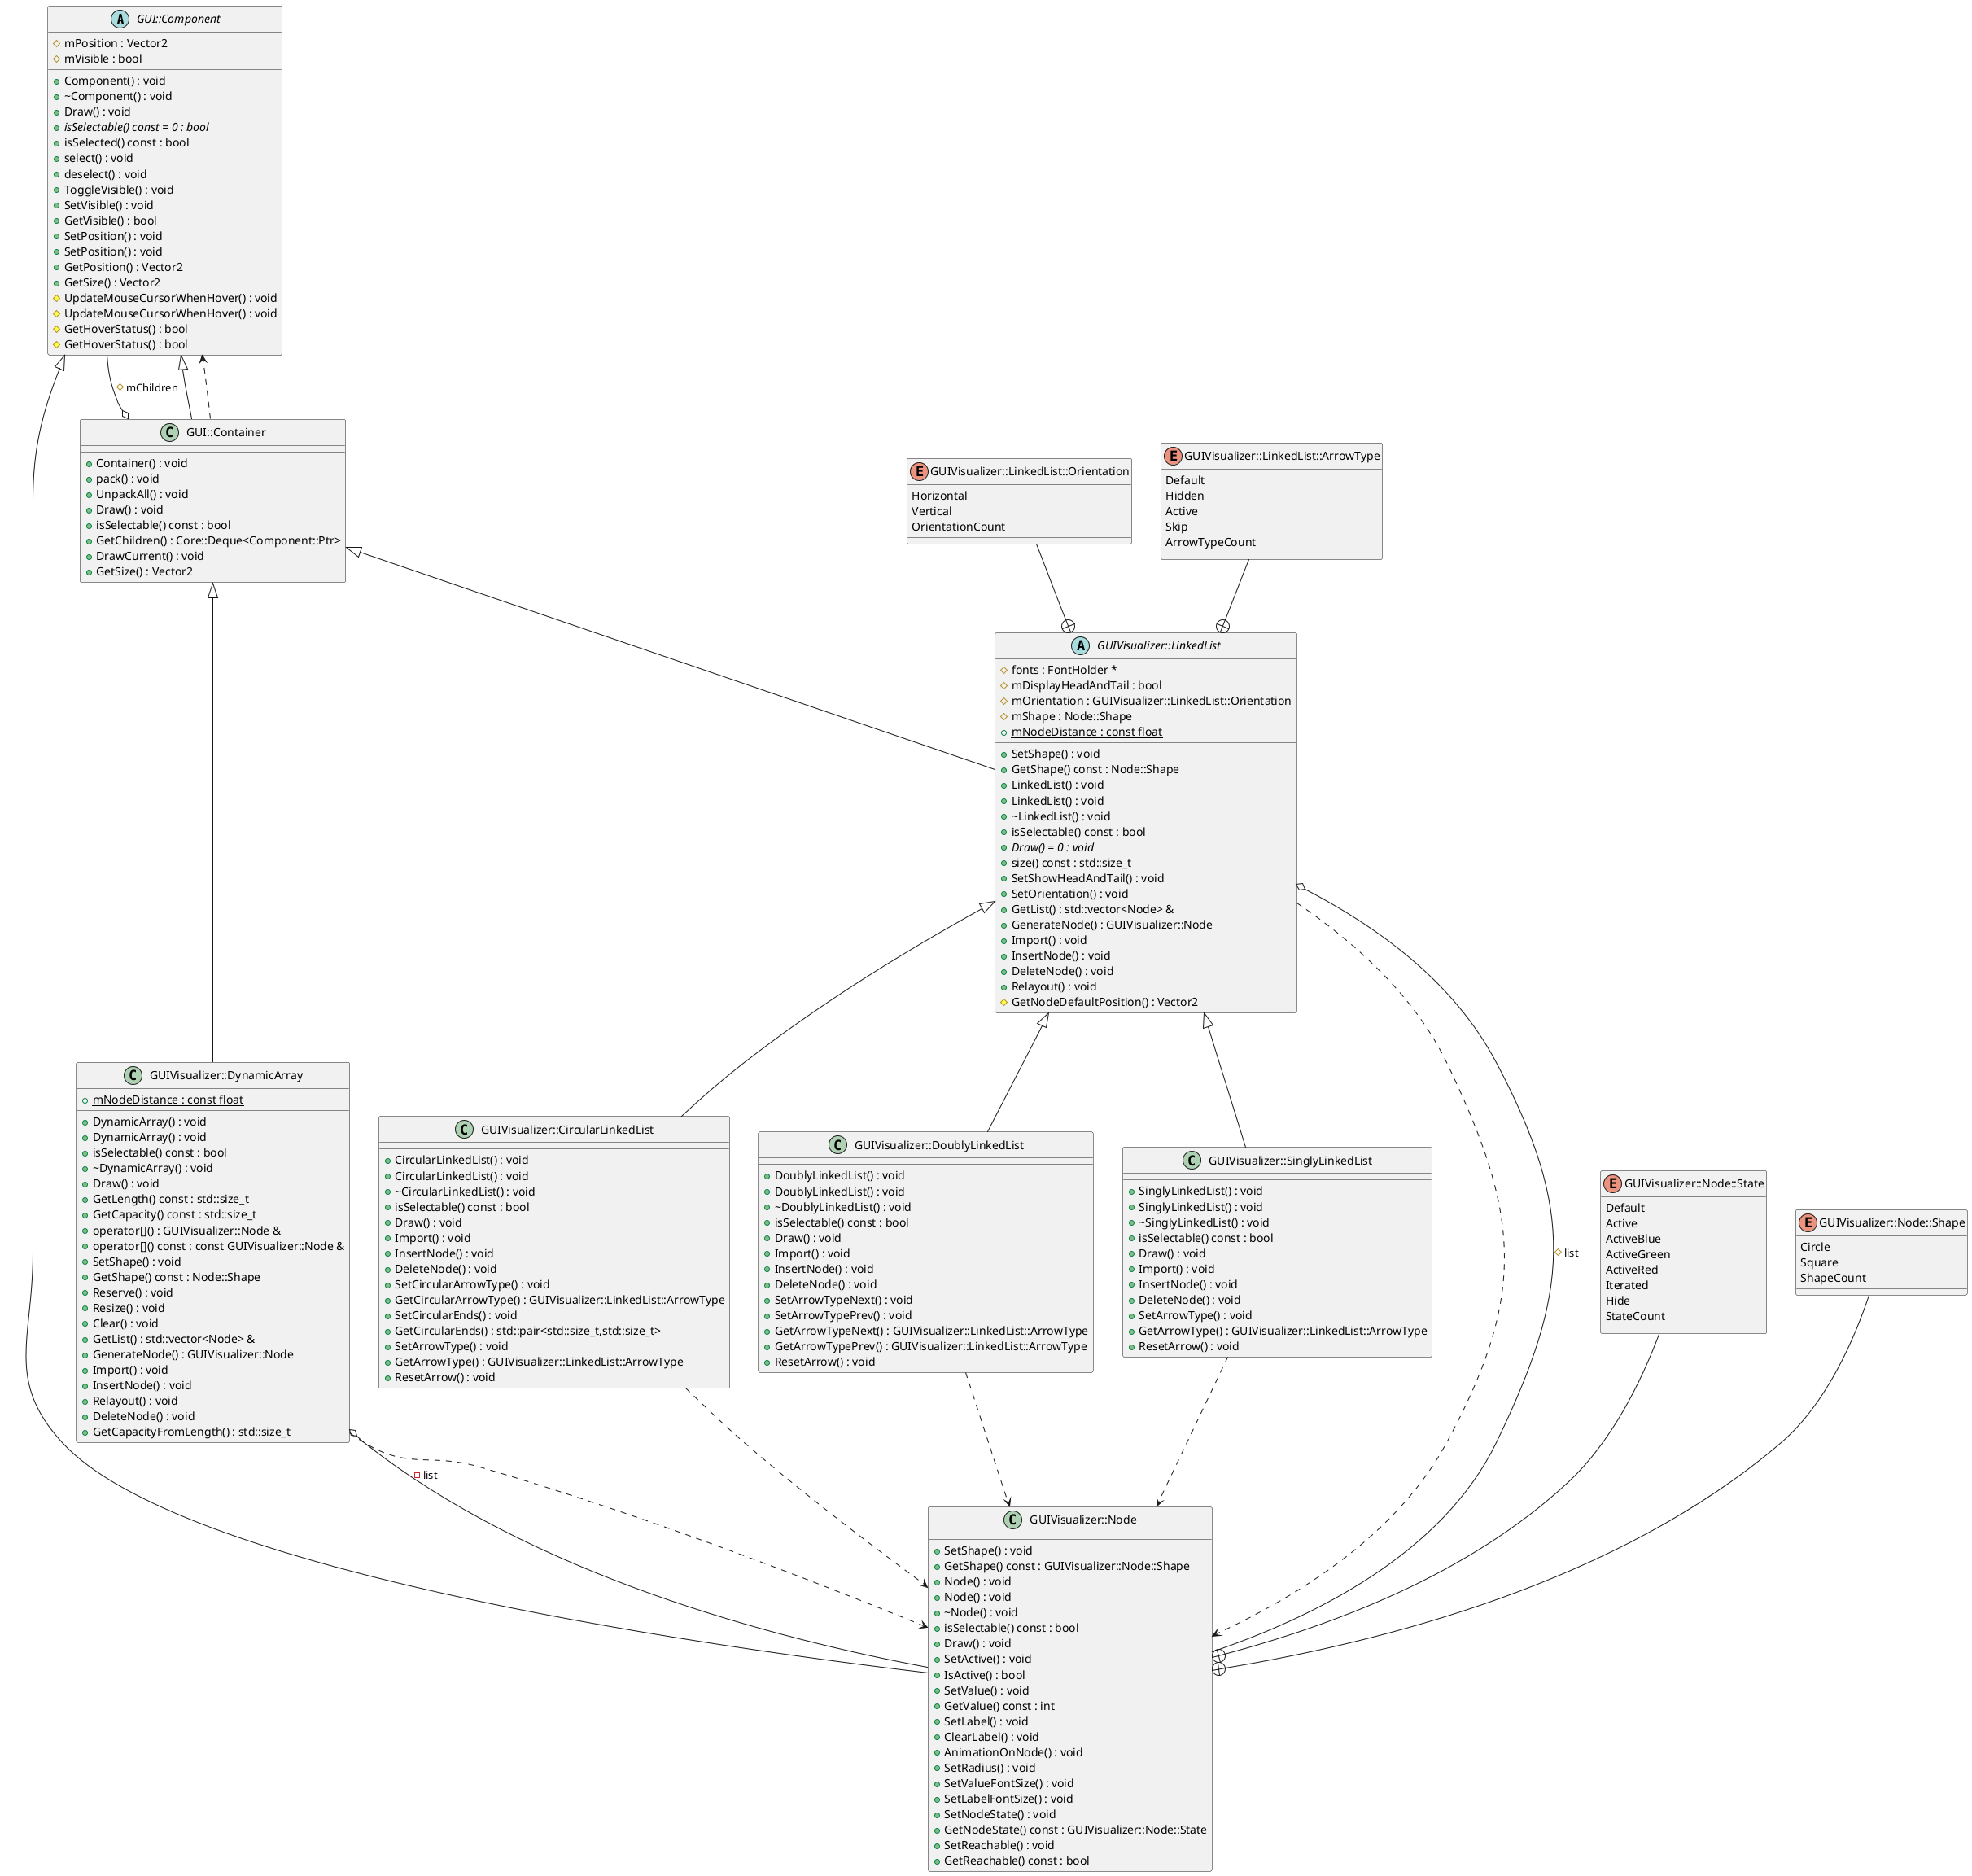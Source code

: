 @startuml
abstract "GUI::Component" as C_0000265092519911491147
abstract C_0000265092519911491147 {
+Component() : void
+~Component() : void
+Draw() : void
{abstract} +isSelectable() const = 0 : bool
+isSelected() const : bool
+select() : void
+deselect() : void
+ToggleVisible() : void
+SetVisible() : void
+GetVisible() : bool
+SetPosition() : void
+SetPosition() : void
+GetPosition() : Vector2
+GetSize() : Vector2
#UpdateMouseCursorWhenHover() : void
#UpdateMouseCursorWhenHover() : void
#GetHoverStatus() : bool
#GetHoverStatus() : bool
#mPosition : Vector2
#mVisible : bool
}
class "GUI::Container" as C_0002094582007680481506
class C_0002094582007680481506 {
+Container() : void
+pack() : void
+UnpackAll() : void
+Draw() : void
+isSelectable() const : bool
+GetChildren() : Core::Deque<Component::Ptr>
+DrawCurrent() : void
+GetSize() : Vector2
}
class "GUIVisualizer::Node" as C_0001237744300686102421
class C_0001237744300686102421 {
+SetShape() : void
+GetShape() const : GUIVisualizer::Node::Shape
+Node() : void
+Node() : void
+~Node() : void
+isSelectable() const : bool
+Draw() : void
+SetActive() : void
+IsActive() : bool
+SetValue() : void
+GetValue() const : int
+SetLabel() : void
+ClearLabel() : void
+AnimationOnNode() : void
+SetRadius() : void
+SetValueFontSize() : void
+SetLabelFontSize() : void
+SetNodeState() : void
+GetNodeState() const : GUIVisualizer::Node::State
+SetReachable() : void
+GetReachable() const : bool
}
enum "GUIVisualizer::Node::State" as C_0001527454709186090485
enum C_0001527454709186090485 {
Default
Active
ActiveBlue
ActiveGreen
ActiveRed
Iterated
Hide
StateCount
}
enum "GUIVisualizer::Node::Shape" as C_0000746600118171468782
enum C_0000746600118171468782 {
Circle
Square
ShapeCount
}
abstract "GUIVisualizer::LinkedList" as C_0000014464275109602519
abstract C_0000014464275109602519 {
+SetShape() : void
+GetShape() const : Node::Shape
+LinkedList() : void
+LinkedList() : void
+~LinkedList() : void
+isSelectable() const : bool
{abstract} +Draw() = 0 : void
+size() const : std::size_t
+SetShowHeadAndTail() : void
+SetOrientation() : void
+GetList() : std::vector<Node> &
+GenerateNode() : GUIVisualizer::Node
+Import() : void
+InsertNode() : void
+DeleteNode() : void
+Relayout() : void
#GetNodeDefaultPosition() : Vector2
#fonts : FontHolder *
#mDisplayHeadAndTail : bool
#mOrientation : GUIVisualizer::LinkedList::Orientation
#mShape : Node::Shape
{static} +mNodeDistance : const float
}
enum "GUIVisualizer::LinkedList::ArrowType" as C_0001168259988474363279
enum C_0001168259988474363279 {
Default
Hidden
Active
Skip
ArrowTypeCount
}
enum "GUIVisualizer::LinkedList::Orientation" as C_0000908525336550242927
enum C_0000908525336550242927 {
Horizontal
Vertical
OrientationCount
}
class "GUIVisualizer::CircularLinkedList" as C_0001322664865188165645
class C_0001322664865188165645 {
+CircularLinkedList() : void
+CircularLinkedList() : void
+~CircularLinkedList() : void
+isSelectable() const : bool
+Draw() : void
+Import() : void
+InsertNode() : void
+DeleteNode() : void
+SetCircularArrowType() : void
+GetCircularArrowType() : GUIVisualizer::LinkedList::ArrowType
+SetCircularEnds() : void
+GetCircularEnds() : std::pair<std::size_t,std::size_t>
+SetArrowType() : void
+GetArrowType() : GUIVisualizer::LinkedList::ArrowType
+ResetArrow() : void
}
class "GUIVisualizer::DoublyLinkedList" as C_0001007573430340834079
class C_0001007573430340834079 {
+DoublyLinkedList() : void
+DoublyLinkedList() : void
+~DoublyLinkedList() : void
+isSelectable() const : bool
+Draw() : void
+Import() : void
+InsertNode() : void
+DeleteNode() : void
+SetArrowTypeNext() : void
+SetArrowTypePrev() : void
+GetArrowTypeNext() : GUIVisualizer::LinkedList::ArrowType
+GetArrowTypePrev() : GUIVisualizer::LinkedList::ArrowType
+ResetArrow() : void
}
class "GUIVisualizer::DynamicArray" as C_0001367503263007952105
class C_0001367503263007952105 {
+DynamicArray() : void
+DynamicArray() : void
+isSelectable() const : bool
+~DynamicArray() : void
+Draw() : void
+GetLength() const : std::size_t
+GetCapacity() const : std::size_t
+operator[]() : GUIVisualizer::Node &
+operator[]() const : const GUIVisualizer::Node &
+SetShape() : void
+GetShape() const : Node::Shape
+Reserve() : void
+Resize() : void
+Clear() : void
+GetList() : std::vector<Node> &
+GenerateNode() : GUIVisualizer::Node
+Import() : void
+InsertNode() : void
+Relayout() : void
+DeleteNode() : void
+GetCapacityFromLength() : std::size_t
{static} +mNodeDistance : const float
}
class "GUIVisualizer::SinglyLinkedList" as C_0002081397373997087056
class C_0002081397373997087056 {
+SinglyLinkedList() : void
+SinglyLinkedList() : void
+~SinglyLinkedList() : void
+isSelectable() const : bool
+Draw() : void
+Import() : void
+InsertNode() : void
+DeleteNode() : void
+SetArrowType() : void
+GetArrowType() : GUIVisualizer::LinkedList::ArrowType
+ResetArrow() : void
}
C_0002094582007680481506 ..> C_0000265092519911491147
C_0002094582007680481506 o-- C_0000265092519911491147 : #mChildren
C_0000265092519911491147 <|-- C_0002094582007680481506
C_0000265092519911491147 <|-- C_0001237744300686102421
C_0001527454709186090485 --+ C_0001237744300686102421
C_0000746600118171468782 --+ C_0001237744300686102421
C_0000014464275109602519 ..> C_0001237744300686102421
C_0000014464275109602519 o-- C_0001237744300686102421 : #list
C_0002094582007680481506 <|-- C_0000014464275109602519
C_0001168259988474363279 --+ C_0000014464275109602519
C_0000908525336550242927 --+ C_0000014464275109602519
C_0001322664865188165645 ..> C_0001237744300686102421
C_0000014464275109602519 <|-- C_0001322664865188165645
C_0001007573430340834079 ..> C_0001237744300686102421
C_0000014464275109602519 <|-- C_0001007573430340834079
C_0001367503263007952105 ..> C_0001237744300686102421
C_0001367503263007952105 o-- C_0001237744300686102421 : -list
C_0002094582007680481506 <|-- C_0001367503263007952105
C_0002081397373997087056 ..> C_0001237744300686102421
C_0000014464275109602519 <|-- C_0002081397373997087056

'Generated with clang-uml, version 0.3.4
'LLVM version clang version 15.0.7 (https://github.com/llvm/llvm-project.git 8dfdcc7b7bf66834a761bd8de445840ef68e4d1a)
@enduml

